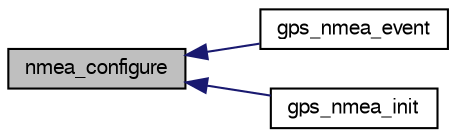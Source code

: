 digraph "nmea_configure"
{
  edge [fontname="FreeSans",fontsize="10",labelfontname="FreeSans",labelfontsize="10"];
  node [fontname="FreeSans",fontsize="10",shape=record];
  rankdir="LR";
  Node1 [label="nmea_configure",height=0.2,width=0.4,color="black", fillcolor="grey75", style="filled", fontcolor="black"];
  Node1 -> Node2 [dir="back",color="midnightblue",fontsize="10",style="solid",fontname="FreeSans"];
  Node2 [label="gps_nmea_event",height=0.2,width=0.4,color="black", fillcolor="white", style="filled",URL="$gps__nmea_8h.html#a9c374269a14c7e2a806a594c9f9ec9ff"];
  Node1 -> Node3 [dir="back",color="midnightblue",fontsize="10",style="solid",fontname="FreeSans"];
  Node3 [label="gps_nmea_init",height=0.2,width=0.4,color="black", fillcolor="white", style="filled",URL="$gps__nmea_8h.html#a65c2ec11099ee032974266197e8d314d"];
}
